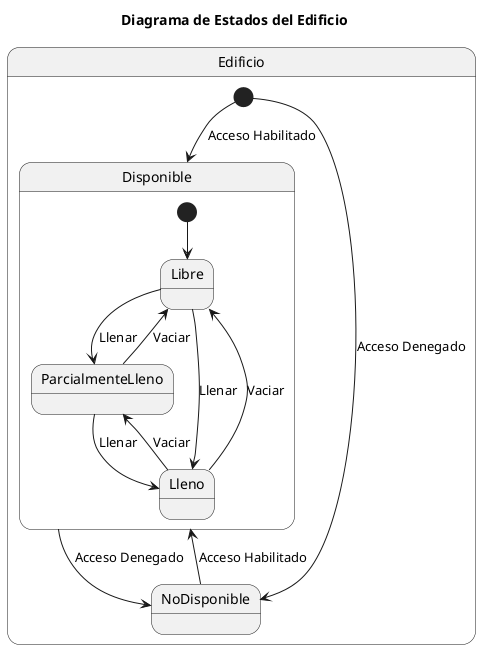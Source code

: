 @startuml Diagrama_de_Estados

title Diagrama de Estados del Edificio

skinparam {
    NoteBackgroundColor #whiteSmoke
}

hide empty members

state Edificio {

    [*] --> Disponible : Acceso Habilitado
    [*] --> NoDisponible : Acceso Denegado
    Disponible --> NoDisponible : Acceso Denegado
    NoDisponible --> Disponible : Acceso Habilitado

    state Disponible {
        [*] --> Libre
        Libre --> ParcialmenteLleno : Llenar
        Libre --> Lleno : Llenar
        ParcialmenteLleno --> Lleno : Llenar
        Lleno --> Libre : Vaciar
        Lleno --> ParcialmenteLleno : Vaciar
        ParcialmenteLleno --> Libre : Vaciar
    }
}

@enduml